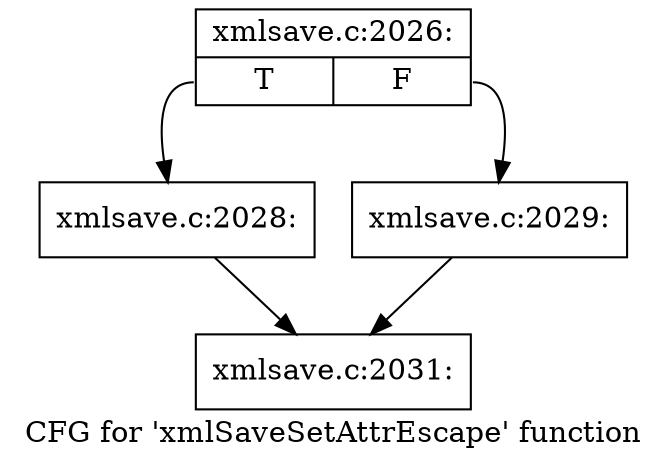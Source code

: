 digraph "CFG for 'xmlSaveSetAttrEscape' function" {
	label="CFG for 'xmlSaveSetAttrEscape' function";

	Node0x5704920 [shape=record,label="{xmlsave.c:2026:|{<s0>T|<s1>F}}"];
	Node0x5704920:s0 -> Node0x56ebb50;
	Node0x5704920:s1 -> Node0x56ebba0;
	Node0x56ebb50 [shape=record,label="{xmlsave.c:2028:}"];
	Node0x56ebb50 -> Node0x5702140;
	Node0x56ebba0 [shape=record,label="{xmlsave.c:2029:}"];
	Node0x56ebba0 -> Node0x5702140;
	Node0x5702140 [shape=record,label="{xmlsave.c:2031:}"];
}
